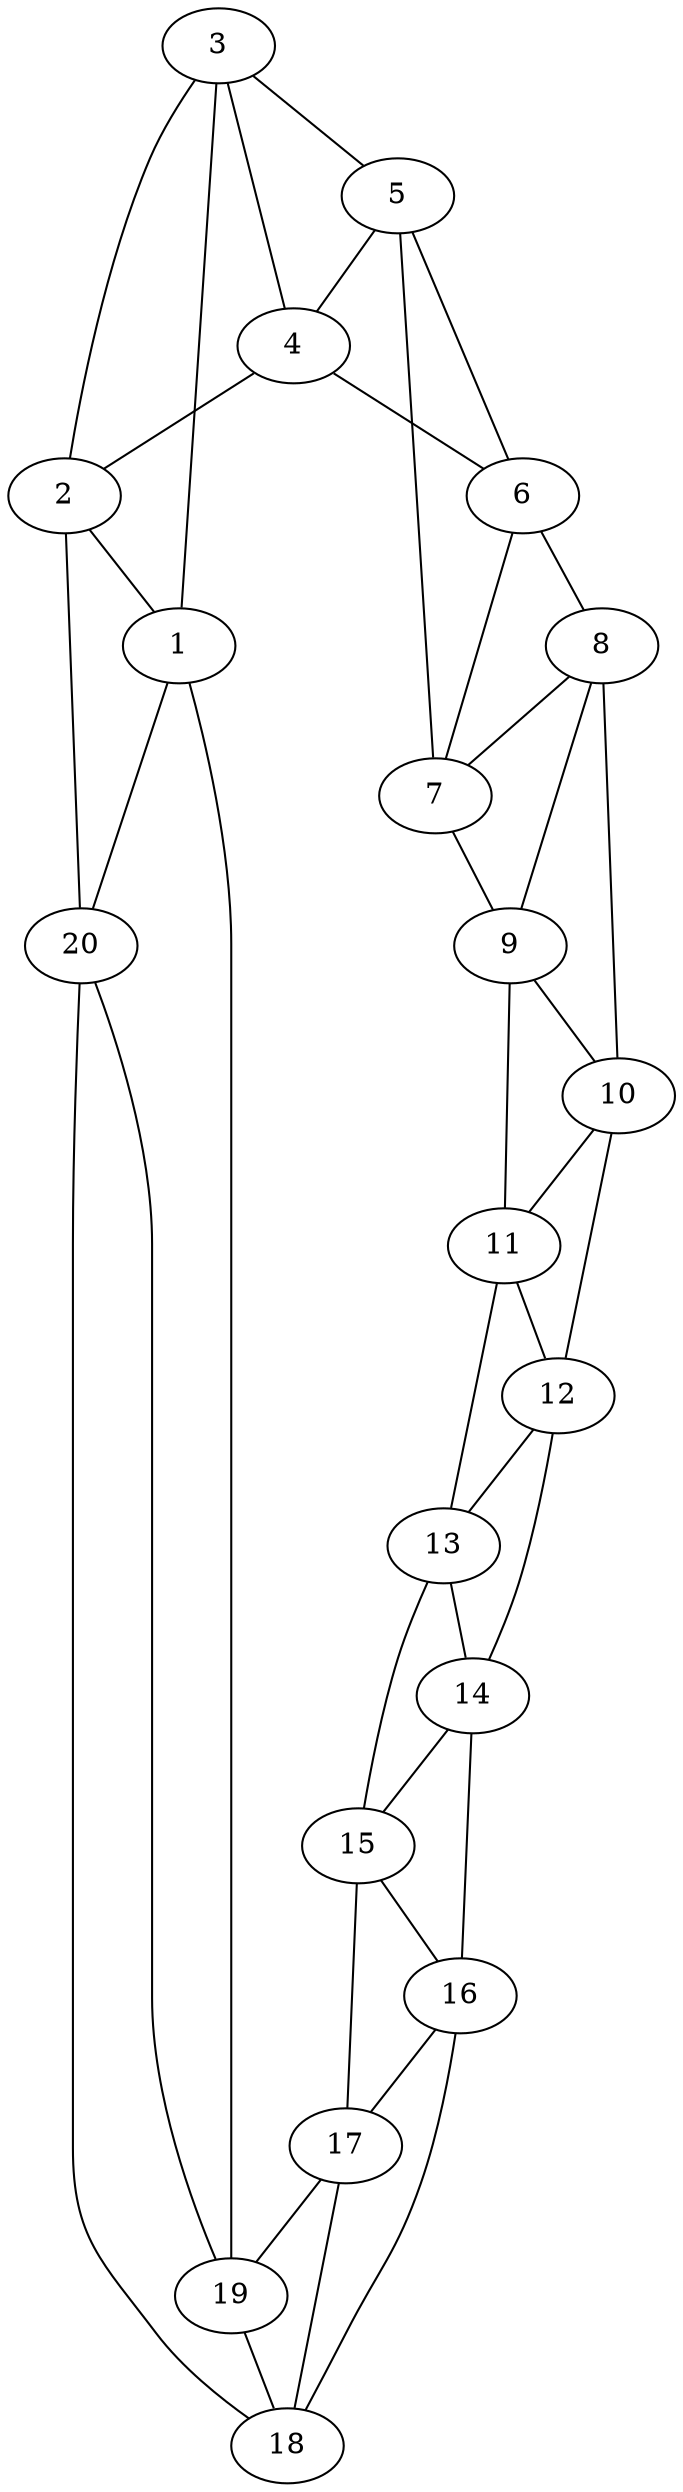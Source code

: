  strict graph {  
 node [shape= ellipse];
1	2	18	13	3	4	20	5	17	6	7	8	9	10	11	12	14	15	16	19	;
1--19;
1--20;
2--20;
2--1;
3--5;
3--1;
3--4;
3--2;
4--6;
4--2;
4--3;
5--7;
5--3;
5--4;
6--8;
6--4;
6--7;
6--5;
7--9;
7--5;
7--6;
8--10;
8--6;
8--9;
8--7;
9--11;
9--7;
9--10;
9--8;
10--12;
10--8;
10--11;
10--9;
11--13;
11--9;
11--12;
11--10;
12--14;
12--10;
12--13;
12--11;
13--15;
13--11;
13--14;
13--12;
14--16;
14--12;
14--15;
14--13;
15--17;
15--13;
15--16;
15--14;
16--18;
16--14;
16--17;
16--15;
17--19;
17--15;
17--18;
17--16;
18--20;
18--16;
18--17;
19--1;
19--17;
19--18;
20--2;
20--18;
20--1;
20--19;
}
